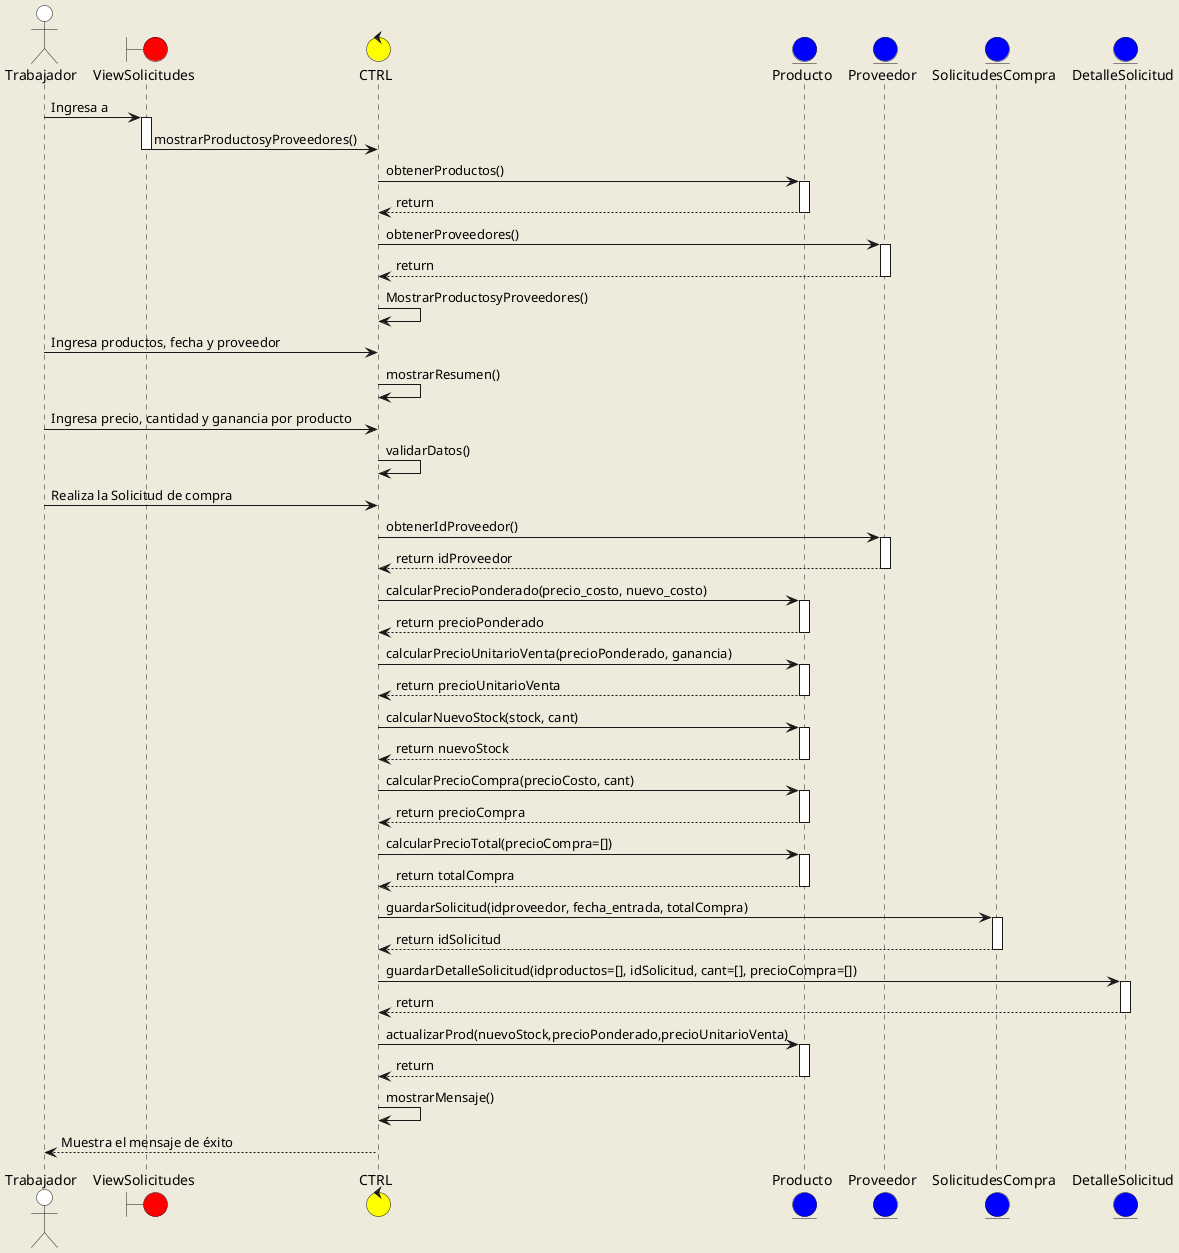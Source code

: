 @startuml Solicitud

skinparam backgroundColor #EEEBDC

actor Trabajador #white
boundary ViewSolicitudes #red
control CTRL #Yellow
entity Producto #blue
entity Proveedor #blue
entity SolicitudesCompra #blue
entity DetalleSolicitud #blue



Trabajador -> ViewSolicitudes : Ingresa a
activate ViewSolicitudes
ViewSolicitudes -> CTRL : mostrarProductosyProveedores()
deactivate ViewSolicitudes

CTRL -> Producto : obtenerProductos()
activate Producto
return return
CTRL -> Proveedor : obtenerProveedores()
activate Proveedor
return return
CTRL -> CTRL : MostrarProductosyProveedores()
Trabajador -> CTRL : Ingresa productos, fecha y proveedor
CTRL -> CTRL : mostrarResumen()
Trabajador -> CTRL : Ingresa precio, cantidad y ganancia por producto
CTRL -> CTRL : validarDatos()
Trabajador -> CTRL : Realiza la Solicitud de compra
CTRL -> Proveedor : obtenerIdProveedor()
activate Proveedor
return return idProveedor
CTRL -> Producto : calcularPrecioPonderado(precio_costo, nuevo_costo)
activate Producto
return return precioPonderado
CTRL -> Producto : calcularPrecioUnitarioVenta(precioPonderado, ganancia)
activate Producto
return return precioUnitarioVenta
CTRL -> Producto : calcularNuevoStock(stock, cant)
activate Producto
return return nuevoStock
CTRL -> Producto : calcularPrecioCompra(precioCosto, cant)
activate Producto
return return precioCompra
CTRL -> Producto : calcularPrecioTotal(precioCompra=[])
activate Producto
return return totalCompra
CTRL -> SolicitudesCompra : guardarSolicitud(idproveedor, fecha_entrada, totalCompra)
activate SolicitudesCompra
return return idSolicitud
CTRL -> DetalleSolicitud : guardarDetalleSolicitud(idproductos=[], idSolicitud, cant=[], precioCompra=[])
activate DetalleSolicitud
return return
CTRL -> Producto : actualizarProd(nuevoStock,precioPonderado,precioUnitarioVenta)
activate Producto
return return
CTRL -> CTRL : mostrarMensaje()
CTRL --> Trabajador : Muestra el mensaje de éxito

@enduml

